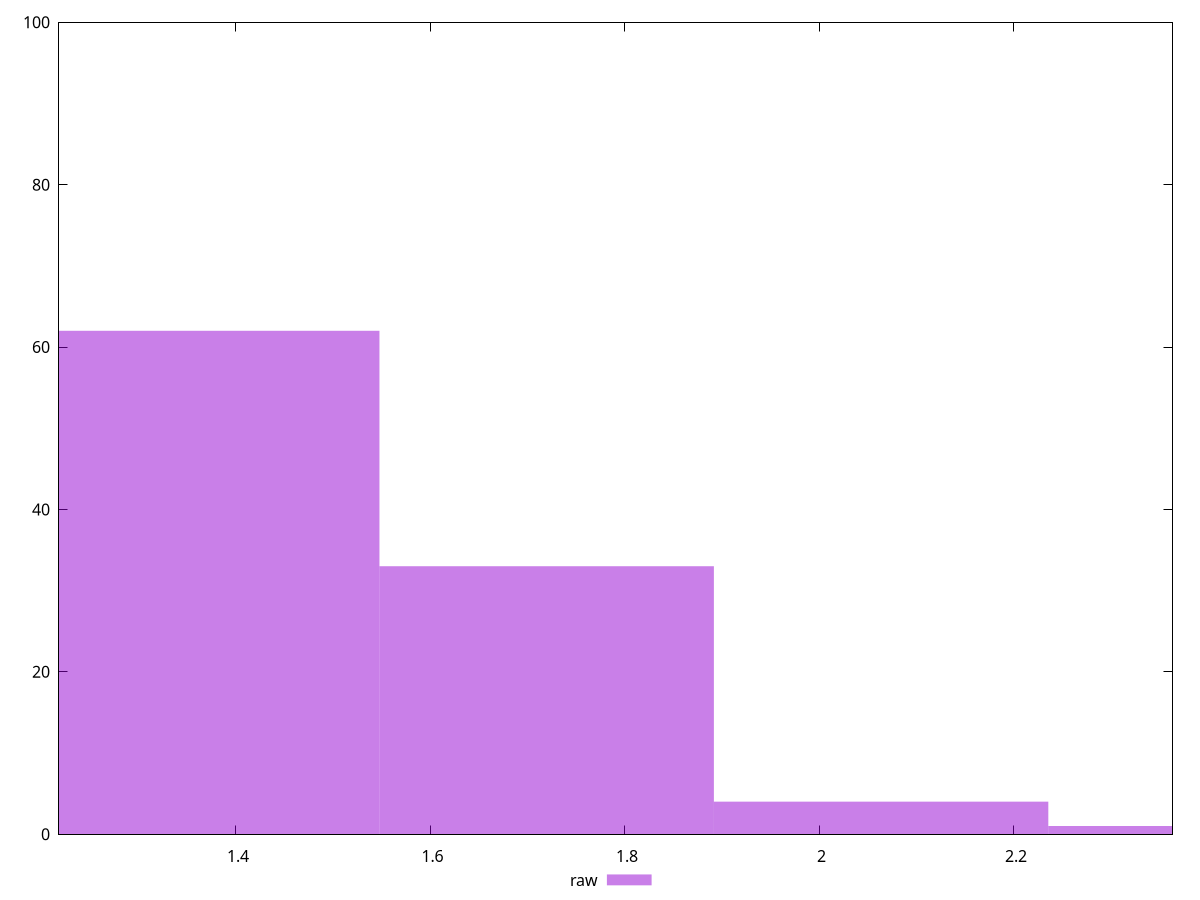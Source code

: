 reset

$raw <<EOF
1.7194680498406834 33
1.3755744398725467 62
2.06336165980882 4
2.4072552697769565 1
EOF

set key outside below
set boxwidth 0.34389360996813667
set xrange [1.218:2.363]
set yrange [0:100]
set style fill transparent solid 0.5 noborder
set terminal svg size 640, 490 enhanced background rgb 'white'
set output "report_00007_2020-12-11T15:55:29.892Z/server-response-time/samples/pages+cached+nointeractive/raw/histogram.svg"

plot $raw title "raw" with boxes

reset
